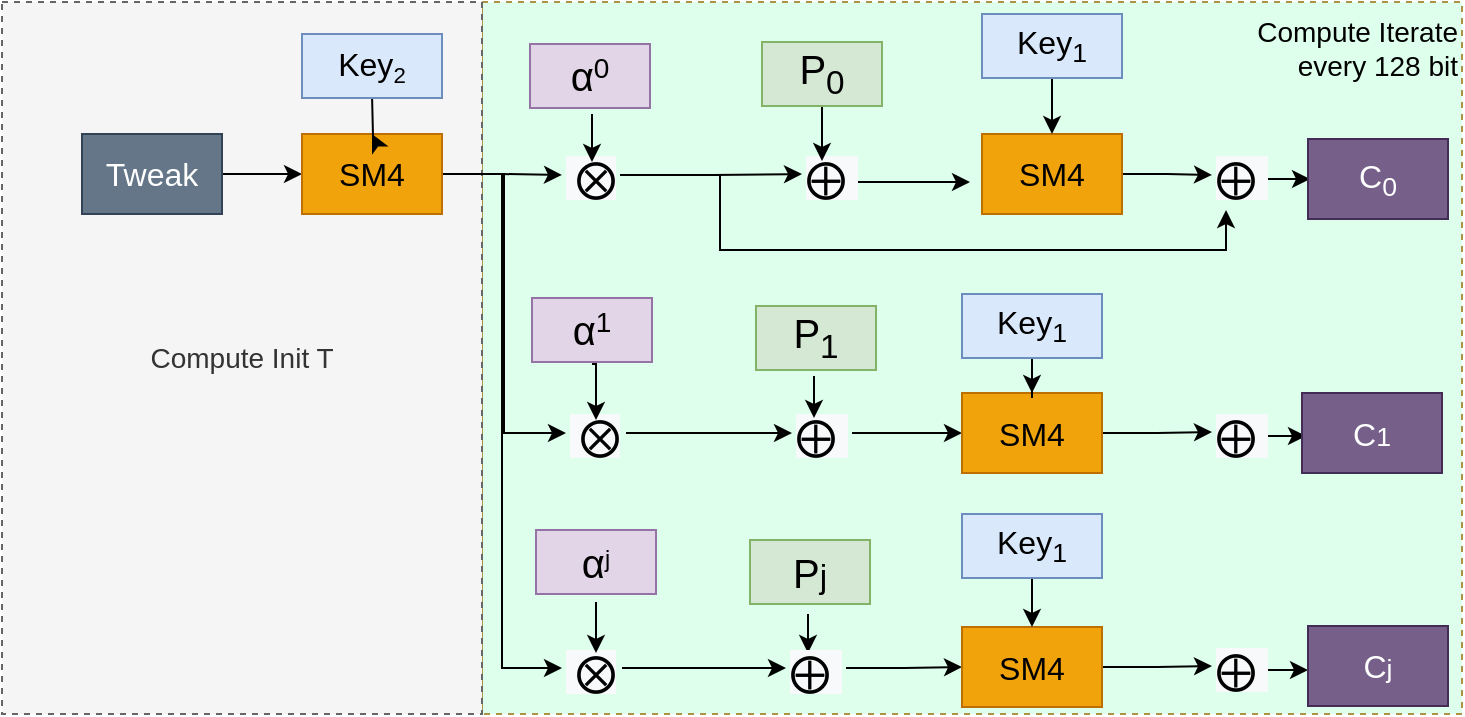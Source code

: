 <mxfile version="20.2.4" type="github">
  <diagram id="vxEQ55yAV3wUE28LkBF-" name="Page-1">
    <mxGraphModel dx="1185" dy="588" grid="1" gridSize="10" guides="1" tooltips="1" connect="1" arrows="1" fold="1" page="1" pageScale="1" pageWidth="827" pageHeight="1169" math="0" shadow="0">
      <root>
        <mxCell id="0" />
        <mxCell id="1" parent="0" />
        <mxCell id="I90uojJ2yvvB7msEJ_s_-74" value="Compute Iterate &lt;br&gt;every 128 bit" style="rounded=0;whiteSpace=wrap;html=1;dashed=1;fontSize=14;strokeColor=#AD9346;fillColor=#DEFFEB;verticalAlign=top;align=right;" vertex="1" parent="1">
          <mxGeometry x="330" y="124" width="490" height="356" as="geometry" />
        </mxCell>
        <mxCell id="I90uojJ2yvvB7msEJ_s_-72" value="Compute Init T" style="rounded=0;whiteSpace=wrap;html=1;fontSize=14;strokeColor=#666666;fillColor=#f5f5f5;dashed=1;fontColor=#333333;" vertex="1" parent="1">
          <mxGeometry x="90" y="124" width="240" height="356" as="geometry" />
        </mxCell>
        <mxCell id="I90uojJ2yvvB7msEJ_s_-4" value="" style="edgeStyle=orthogonalEdgeStyle;rounded=0;orthogonalLoop=1;jettySize=auto;html=1;fontSize=16;" edge="1" parent="1" source="I90uojJ2yvvB7msEJ_s_-1" target="I90uojJ2yvvB7msEJ_s_-2">
          <mxGeometry relative="1" as="geometry" />
        </mxCell>
        <mxCell id="I90uojJ2yvvB7msEJ_s_-1" value="Tweak" style="rounded=0;whiteSpace=wrap;html=1;fontSize=16;fillColor=#647687;fontColor=#ffffff;strokeColor=#314354;" vertex="1" parent="1">
          <mxGeometry x="130" y="190" width="70" height="40" as="geometry" />
        </mxCell>
        <mxCell id="I90uojJ2yvvB7msEJ_s_-11" value="" style="edgeStyle=orthogonalEdgeStyle;rounded=0;orthogonalLoop=1;jettySize=auto;html=1;fontSize=20;" edge="1" parent="1" source="I90uojJ2yvvB7msEJ_s_-2" target="I90uojJ2yvvB7msEJ_s_-9">
          <mxGeometry relative="1" as="geometry" />
        </mxCell>
        <mxCell id="I90uojJ2yvvB7msEJ_s_-19" style="edgeStyle=orthogonalEdgeStyle;rounded=0;orthogonalLoop=1;jettySize=auto;html=1;exitX=1;exitY=0.5;exitDx=0;exitDy=0;entryX=0;entryY=0.5;entryDx=0;entryDy=0;fontSize=14;" edge="1" parent="1" source="I90uojJ2yvvB7msEJ_s_-2" target="I90uojJ2yvvB7msEJ_s_-18">
          <mxGeometry relative="1" as="geometry" />
        </mxCell>
        <mxCell id="I90uojJ2yvvB7msEJ_s_-21" style="edgeStyle=orthogonalEdgeStyle;rounded=0;orthogonalLoop=1;jettySize=auto;html=1;exitX=1;exitY=0.5;exitDx=0;exitDy=0;entryX=0;entryY=0.5;entryDx=0;entryDy=0;fontSize=14;" edge="1" parent="1" source="I90uojJ2yvvB7msEJ_s_-2" target="I90uojJ2yvvB7msEJ_s_-20">
          <mxGeometry relative="1" as="geometry" />
        </mxCell>
        <mxCell id="I90uojJ2yvvB7msEJ_s_-2" value="SM4" style="rounded=0;whiteSpace=wrap;html=1;fontSize=16;fillColor=#f0a30a;strokeColor=#BD7000;fontColor=#000000;" vertex="1" parent="1">
          <mxGeometry x="240" y="190" width="70" height="40" as="geometry" />
        </mxCell>
        <mxCell id="I90uojJ2yvvB7msEJ_s_-5" value="" style="edgeStyle=orthogonalEdgeStyle;rounded=0;orthogonalLoop=1;jettySize=auto;html=1;fontSize=16;" edge="1" parent="1" target="I90uojJ2yvvB7msEJ_s_-2">
          <mxGeometry relative="1" as="geometry">
            <mxPoint x="275" y="170" as="sourcePoint" />
          </mxGeometry>
        </mxCell>
        <mxCell id="I90uojJ2yvvB7msEJ_s_-66" value="" style="edgeStyle=orthogonalEdgeStyle;rounded=0;orthogonalLoop=1;jettySize=auto;html=1;fontSize=14;" edge="1" parent="1">
          <mxGeometry relative="1" as="geometry">
            <mxPoint x="715" y="458" as="sourcePoint" />
            <mxPoint x="743" y="457.524" as="targetPoint" />
          </mxGeometry>
        </mxCell>
        <mxCell id="I90uojJ2yvvB7msEJ_s_-7" value="&lt;span style=&quot;color: rgb(0, 0, 0); font-family: Helvetica; font-size: 20px; font-style: normal; font-variant-ligatures: normal; font-variant-caps: normal; font-weight: 400; letter-spacing: normal; orphans: 2; text-align: left; text-indent: 0px; text-transform: none; widows: 2; word-spacing: 0px; -webkit-text-stroke-width: 0px; background-color: rgb(248, 249, 250); text-decoration-thickness: initial; text-decoration-style: initial; text-decoration-color: initial;&quot;&gt;&lt;font face=&quot;微软雅黑&quot; style=&quot;font-size: 20px;&quot;&gt;⨁&lt;/font&gt;&lt;/span&gt;&lt;span style=&quot;color: rgb(0, 0, 0); font-family: Helvetica; font-size: 20px; font-style: normal; font-variant-ligatures: normal; font-variant-caps: normal; font-weight: 400; letter-spacing: normal; orphans: 2; text-align: left; text-indent: 0px; text-transform: none; widows: 2; word-spacing: 0px; -webkit-text-stroke-width: 0px; background-color: rgb(248, 249, 250); text-decoration-thickness: initial; text-decoration-style: initial; text-decoration-color: initial;&quot;&gt;&amp;nbsp;&lt;/span&gt;" style="text;whiteSpace=wrap;html=1;fontSize=20;" vertex="1" parent="1">
          <mxGeometry x="695" y="438.5" width="30" height="35" as="geometry" />
        </mxCell>
        <mxCell id="I90uojJ2yvvB7msEJ_s_-32" value="" style="edgeStyle=orthogonalEdgeStyle;rounded=0;orthogonalLoop=1;jettySize=auto;html=1;fontSize=14;" edge="1" parent="1" source="I90uojJ2yvvB7msEJ_s_-9" target="I90uojJ2yvvB7msEJ_s_-31">
          <mxGeometry relative="1" as="geometry" />
        </mxCell>
        <mxCell id="I90uojJ2yvvB7msEJ_s_-43" style="edgeStyle=orthogonalEdgeStyle;rounded=0;orthogonalLoop=1;jettySize=auto;html=1;exitX=1;exitY=0.5;exitDx=0;exitDy=0;entryX=0.25;entryY=1;entryDx=0;entryDy=0;fontSize=14;" edge="1" parent="1">
          <mxGeometry relative="1" as="geometry">
            <mxPoint x="399" y="210.5" as="sourcePoint" />
            <mxPoint x="701.5" y="228" as="targetPoint" />
            <Array as="points">
              <mxPoint x="449" y="211" />
              <mxPoint x="449" y="248" />
              <mxPoint x="702" y="248" />
              <mxPoint x="702" y="228" />
            </Array>
          </mxGeometry>
        </mxCell>
        <mxCell id="I90uojJ2yvvB7msEJ_s_-9" value="&lt;span style=&quot;color: rgb(0, 0, 0); font-family: 微软雅黑; font-style: normal; font-variant-ligatures: normal; font-variant-caps: normal; font-weight: 400; letter-spacing: normal; orphans: 2; text-align: left; text-indent: 0px; text-transform: none; widows: 2; word-spacing: 0px; -webkit-text-stroke-width: 0px; background-color: rgb(248, 249, 250); text-decoration-thickness: initial; text-decoration-style: initial; text-decoration-color: initial; float: none; display: inline !important;&quot;&gt;&lt;font style=&quot;font-size: 20px;&quot;&gt;&amp;nbsp;⨂&lt;/font&gt;&lt;/span&gt;" style="text;whiteSpace=wrap;html=1;fontSize=20;" vertex="1" parent="1">
          <mxGeometry x="370" y="193" width="30" height="35" as="geometry" />
        </mxCell>
        <mxCell id="I90uojJ2yvvB7msEJ_s_-12" value="&lt;p class=&quot;MsoNormal&quot;&gt;&lt;br&gt;&lt;/p&gt;" style="text;whiteSpace=wrap;html=1;fontSize=20;" vertex="1" parent="1">
          <mxGeometry x="600" y="330" width="30" height="50" as="geometry" />
        </mxCell>
        <mxCell id="I90uojJ2yvvB7msEJ_s_-17" value="" style="edgeStyle=orthogonalEdgeStyle;rounded=0;orthogonalLoop=1;jettySize=auto;html=1;fontSize=14;" edge="1" parent="1">
          <mxGeometry relative="1" as="geometry">
            <mxPoint x="385.0" y="180" as="sourcePoint" />
            <mxPoint x="385.0" y="204" as="targetPoint" />
          </mxGeometry>
        </mxCell>
        <mxCell id="I90uojJ2yvvB7msEJ_s_-45" value="" style="edgeStyle=orthogonalEdgeStyle;rounded=0;orthogonalLoop=1;jettySize=auto;html=1;fontSize=14;" edge="1" parent="1" source="I90uojJ2yvvB7msEJ_s_-18" target="I90uojJ2yvvB7msEJ_s_-44">
          <mxGeometry relative="1" as="geometry" />
        </mxCell>
        <mxCell id="I90uojJ2yvvB7msEJ_s_-18" value="&lt;span style=&quot;color: rgb(0, 0, 0); font-family: 微软雅黑; font-style: normal; font-variant-ligatures: normal; font-variant-caps: normal; font-weight: 400; letter-spacing: normal; orphans: 2; text-align: left; text-indent: 0px; text-transform: none; widows: 2; word-spacing: 0px; -webkit-text-stroke-width: 0px; background-color: rgb(248, 249, 250); text-decoration-thickness: initial; text-decoration-style: initial; text-decoration-color: initial; float: none; display: inline !important;&quot;&gt;&lt;font style=&quot;font-size: 20px;&quot;&gt;&amp;nbsp;⨂&lt;/font&gt;&lt;/span&gt;" style="text;whiteSpace=wrap;html=1;fontSize=20;" vertex="1" parent="1">
          <mxGeometry x="372" y="322" width="30" height="35" as="geometry" />
        </mxCell>
        <mxCell id="I90uojJ2yvvB7msEJ_s_-59" value="" style="edgeStyle=orthogonalEdgeStyle;rounded=0;orthogonalLoop=1;jettySize=auto;html=1;fontSize=14;" edge="1" parent="1" source="I90uojJ2yvvB7msEJ_s_-20" target="I90uojJ2yvvB7msEJ_s_-58">
          <mxGeometry relative="1" as="geometry" />
        </mxCell>
        <mxCell id="I90uojJ2yvvB7msEJ_s_-20" value="&lt;span style=&quot;color: rgb(0, 0, 0); font-family: 微软雅黑; font-style: normal; font-variant-ligatures: normal; font-variant-caps: normal; font-weight: 400; letter-spacing: normal; orphans: 2; text-align: left; text-indent: 0px; text-transform: none; widows: 2; word-spacing: 0px; -webkit-text-stroke-width: 0px; background-color: rgb(248, 249, 250); text-decoration-thickness: initial; text-decoration-style: initial; text-decoration-color: initial; float: none; display: inline !important;&quot;&gt;&lt;font style=&quot;font-size: 20px;&quot;&gt;&amp;nbsp;⨂&lt;/font&gt;&lt;/span&gt;" style="text;whiteSpace=wrap;html=1;fontSize=20;" vertex="1" parent="1">
          <mxGeometry x="370" y="439.5" width="30" height="35" as="geometry" />
        </mxCell>
        <mxCell id="I90uojJ2yvvB7msEJ_s_-22" value="&lt;span style=&quot;font-family: Arial; font-size: 20px; text-align: left;&quot;&gt;α&lt;/span&gt;&lt;span style=&quot;font-family: Arial; text-align: left;&quot;&gt;&lt;sup style=&quot;&quot;&gt;&lt;font style=&quot;font-size: 14px;&quot;&gt;0&lt;/font&gt;&lt;/sup&gt;&lt;/span&gt;" style="rounded=0;whiteSpace=wrap;html=1;fontSize=16;fillColor=#e1d5e7;strokeColor=#9673a6;" vertex="1" parent="1">
          <mxGeometry x="354" y="145" width="60" height="32" as="geometry" />
        </mxCell>
        <mxCell id="I90uojJ2yvvB7msEJ_s_-27" style="edgeStyle=orthogonalEdgeStyle;rounded=0;orthogonalLoop=1;jettySize=auto;html=1;exitX=0.5;exitY=1;exitDx=0;exitDy=0;entryX=0.5;entryY=0;entryDx=0;entryDy=0;fontSize=14;" edge="1" parent="1">
          <mxGeometry relative="1" as="geometry">
            <mxPoint x="385" y="305" as="sourcePoint" />
            <mxPoint x="387" y="333" as="targetPoint" />
          </mxGeometry>
        </mxCell>
        <mxCell id="I90uojJ2yvvB7msEJ_s_-23" value="&lt;span style=&quot;font-family: Arial; font-size: 20px; text-align: left;&quot;&gt;α&lt;/span&gt;&lt;span style=&quot;font-family: Arial; text-align: left;&quot;&gt;&lt;sup style=&quot;&quot;&gt;&lt;font style=&quot;font-size: 14px;&quot;&gt;1&lt;/font&gt;&lt;/sup&gt;&lt;/span&gt;" style="rounded=0;whiteSpace=wrap;html=1;fontSize=16;fillColor=#e1d5e7;strokeColor=#9673a6;" vertex="1" parent="1">
          <mxGeometry x="355" y="272" width="60" height="32" as="geometry" />
        </mxCell>
        <mxCell id="I90uojJ2yvvB7msEJ_s_-30" value="" style="edgeStyle=orthogonalEdgeStyle;rounded=0;orthogonalLoop=1;jettySize=auto;html=1;fontSize=14;" edge="1" parent="1">
          <mxGeometry relative="1" as="geometry">
            <mxPoint x="387.0" y="424" as="sourcePoint" />
            <mxPoint x="387.0" y="449.5" as="targetPoint" />
          </mxGeometry>
        </mxCell>
        <mxCell id="I90uojJ2yvvB7msEJ_s_-28" value="&lt;span style=&quot;font-family: Arial; font-size: 20px; text-align: left;&quot;&gt;α&lt;/span&gt;&lt;span style=&quot;font-family: Arial; text-align: left; font-size: 14px;&quot;&gt;&lt;sup&gt;j&lt;/sup&gt;&lt;/span&gt;" style="rounded=0;whiteSpace=wrap;html=1;fontSize=16;fillColor=#e1d5e7;strokeColor=#9673a6;" vertex="1" parent="1">
          <mxGeometry x="357" y="388" width="60" height="32" as="geometry" />
        </mxCell>
        <mxCell id="I90uojJ2yvvB7msEJ_s_-34" value="" style="edgeStyle=orthogonalEdgeStyle;rounded=0;orthogonalLoop=1;jettySize=auto;html=1;fontSize=14;" edge="1" parent="1">
          <mxGeometry relative="1" as="geometry">
            <mxPoint x="514" y="214" as="sourcePoint" />
            <mxPoint x="574" y="214" as="targetPoint" />
          </mxGeometry>
        </mxCell>
        <mxCell id="I90uojJ2yvvB7msEJ_s_-31" value="&lt;span style=&quot;color: rgb(0, 0, 0); font-family: Helvetica; font-size: 20px; font-style: normal; font-variant-ligatures: normal; font-variant-caps: normal; font-weight: 400; letter-spacing: normal; orphans: 2; text-align: left; text-indent: 0px; text-transform: none; widows: 2; word-spacing: 0px; -webkit-text-stroke-width: 0px; background-color: rgb(248, 249, 250); text-decoration-thickness: initial; text-decoration-style: initial; text-decoration-color: initial;&quot;&gt;&lt;font face=&quot;微软雅黑&quot; style=&quot;font-size: 20px;&quot;&gt;⨁&lt;/font&gt;&lt;/span&gt;&lt;span style=&quot;color: rgb(0, 0, 0); font-family: Helvetica; font-size: 20px; font-style: normal; font-variant-ligatures: normal; font-variant-caps: normal; font-weight: 400; letter-spacing: normal; orphans: 2; text-align: left; text-indent: 0px; text-transform: none; widows: 2; word-spacing: 0px; -webkit-text-stroke-width: 0px; background-color: rgb(248, 249, 250); text-decoration-thickness: initial; text-decoration-style: initial; text-decoration-color: initial;&quot;&gt;&amp;nbsp;&lt;/span&gt;" style="text;whiteSpace=wrap;html=1;fontSize=20;" vertex="1" parent="1">
          <mxGeometry x="490" y="192.5" width="30" height="35" as="geometry" />
        </mxCell>
        <mxCell id="I90uojJ2yvvB7msEJ_s_-36" value="" style="edgeStyle=orthogonalEdgeStyle;rounded=0;orthogonalLoop=1;jettySize=auto;html=1;fontSize=14;" edge="1" parent="1" source="I90uojJ2yvvB7msEJ_s_-33" target="I90uojJ2yvvB7msEJ_s_-35">
          <mxGeometry relative="1" as="geometry" />
        </mxCell>
        <mxCell id="I90uojJ2yvvB7msEJ_s_-33" value="SM4" style="rounded=0;whiteSpace=wrap;html=1;fontSize=16;fillColor=#f0a30a;strokeColor=#BD7000;fontColor=#000000;" vertex="1" parent="1">
          <mxGeometry x="580" y="190" width="70" height="40" as="geometry" />
        </mxCell>
        <mxCell id="I90uojJ2yvvB7msEJ_s_-38" value="" style="edgeStyle=orthogonalEdgeStyle;rounded=0;orthogonalLoop=1;jettySize=auto;html=1;fontSize=14;" edge="1" parent="1">
          <mxGeometry relative="1" as="geometry">
            <mxPoint x="715" y="212.524" as="sourcePoint" />
            <mxPoint x="744" y="212.0" as="targetPoint" />
          </mxGeometry>
        </mxCell>
        <mxCell id="I90uojJ2yvvB7msEJ_s_-35" value="&lt;span style=&quot;color: rgb(0, 0, 0); font-family: Helvetica; font-size: 20px; font-style: normal; font-variant-ligatures: normal; font-variant-caps: normal; font-weight: 400; letter-spacing: normal; orphans: 2; text-align: left; text-indent: 0px; text-transform: none; widows: 2; word-spacing: 0px; -webkit-text-stroke-width: 0px; background-color: rgb(248, 249, 250); text-decoration-thickness: initial; text-decoration-style: initial; text-decoration-color: initial;&quot;&gt;&lt;font face=&quot;微软雅黑&quot; style=&quot;font-size: 20px;&quot;&gt;⨁&lt;/font&gt;&lt;/span&gt;&lt;span style=&quot;color: rgb(0, 0, 0); font-family: Helvetica; font-size: 20px; font-style: normal; font-variant-ligatures: normal; font-variant-caps: normal; font-weight: 400; letter-spacing: normal; orphans: 2; text-align: left; text-indent: 0px; text-transform: none; widows: 2; word-spacing: 0px; -webkit-text-stroke-width: 0px; background-color: rgb(248, 249, 250); text-decoration-thickness: initial; text-decoration-style: initial; text-decoration-color: initial;&quot;&gt;&amp;nbsp;&lt;/span&gt;" style="text;whiteSpace=wrap;html=1;fontSize=20;" vertex="1" parent="1">
          <mxGeometry x="695" y="193" width="30" height="35" as="geometry" />
        </mxCell>
        <mxCell id="I90uojJ2yvvB7msEJ_s_-37" value="C&lt;sub&gt;0&lt;/sub&gt;" style="rounded=0;whiteSpace=wrap;html=1;fontSize=16;fillColor=#76608a;fontColor=#ffffff;strokeColor=#432D57;" vertex="1" parent="1">
          <mxGeometry x="743" y="192.5" width="70" height="40" as="geometry" />
        </mxCell>
        <mxCell id="I90uojJ2yvvB7msEJ_s_-40" value="" style="edgeStyle=orthogonalEdgeStyle;rounded=0;orthogonalLoop=1;jettySize=auto;html=1;fontSize=14;" edge="1" parent="1">
          <mxGeometry relative="1" as="geometry">
            <mxPoint x="500.0" y="173.0" as="sourcePoint" />
            <mxPoint x="500.0" y="203.5" as="targetPoint" />
          </mxGeometry>
        </mxCell>
        <mxCell id="I90uojJ2yvvB7msEJ_s_-39" value="&lt;div style=&quot;text-align: left;&quot;&gt;&lt;span style=&quot;background-color: initial; font-size: 20px;&quot;&gt;&lt;font face=&quot;Arial&quot;&gt;P&lt;sub&gt;0&lt;/sub&gt;&lt;/font&gt;&lt;/span&gt;&lt;/div&gt;" style="rounded=0;whiteSpace=wrap;html=1;fontSize=16;fillColor=#d5e8d4;strokeColor=#82b366;" vertex="1" parent="1">
          <mxGeometry x="470" y="144" width="60" height="32" as="geometry" />
        </mxCell>
        <mxCell id="I90uojJ2yvvB7msEJ_s_-42" value="" style="edgeStyle=orthogonalEdgeStyle;rounded=0;orthogonalLoop=1;jettySize=auto;html=1;fontSize=14;" edge="1" parent="1" source="I90uojJ2yvvB7msEJ_s_-41" target="I90uojJ2yvvB7msEJ_s_-33">
          <mxGeometry relative="1" as="geometry" />
        </mxCell>
        <mxCell id="I90uojJ2yvvB7msEJ_s_-41" value="Key&lt;sub&gt;1&lt;/sub&gt;" style="rounded=0;whiteSpace=wrap;html=1;fontSize=16;fillColor=#dae8fc;strokeColor=#6c8ebf;" vertex="1" parent="1">
          <mxGeometry x="580" y="130" width="70" height="32" as="geometry" />
        </mxCell>
        <mxCell id="I90uojJ2yvvB7msEJ_s_-49" value="" style="edgeStyle=orthogonalEdgeStyle;rounded=0;orthogonalLoop=1;jettySize=auto;html=1;fontSize=14;" edge="1" parent="1" source="I90uojJ2yvvB7msEJ_s_-44" target="I90uojJ2yvvB7msEJ_s_-48">
          <mxGeometry relative="1" as="geometry" />
        </mxCell>
        <mxCell id="I90uojJ2yvvB7msEJ_s_-44" value="&lt;span style=&quot;color: rgb(0, 0, 0); font-family: Helvetica; font-size: 20px; font-style: normal; font-variant-ligatures: normal; font-variant-caps: normal; font-weight: 400; letter-spacing: normal; orphans: 2; text-align: left; text-indent: 0px; text-transform: none; widows: 2; word-spacing: 0px; -webkit-text-stroke-width: 0px; background-color: rgb(248, 249, 250); text-decoration-thickness: initial; text-decoration-style: initial; text-decoration-color: initial;&quot;&gt;&lt;font face=&quot;微软雅黑&quot; style=&quot;font-size: 20px;&quot;&gt;⨁&lt;/font&gt;&lt;/span&gt;&lt;span style=&quot;color: rgb(0, 0, 0); font-family: Helvetica; font-size: 20px; font-style: normal; font-variant-ligatures: normal; font-variant-caps: normal; font-weight: 400; letter-spacing: normal; orphans: 2; text-align: left; text-indent: 0px; text-transform: none; widows: 2; word-spacing: 0px; -webkit-text-stroke-width: 0px; background-color: rgb(248, 249, 250); text-decoration-thickness: initial; text-decoration-style: initial; text-decoration-color: initial;&quot;&gt;&amp;nbsp;&lt;/span&gt;" style="text;whiteSpace=wrap;html=1;fontSize=20;" vertex="1" parent="1">
          <mxGeometry x="485" y="322" width="30" height="35" as="geometry" />
        </mxCell>
        <mxCell id="I90uojJ2yvvB7msEJ_s_-47" value="" style="edgeStyle=orthogonalEdgeStyle;rounded=0;orthogonalLoop=1;jettySize=auto;html=1;fontSize=14;" edge="1" parent="1">
          <mxGeometry relative="1" as="geometry">
            <mxPoint x="496.0" y="311" as="sourcePoint" />
            <mxPoint x="496.0" y="332" as="targetPoint" />
          </mxGeometry>
        </mxCell>
        <mxCell id="I90uojJ2yvvB7msEJ_s_-46" value="&lt;div style=&quot;text-align: left;&quot;&gt;&lt;span style=&quot;background-color: initial; font-size: 20px;&quot;&gt;&lt;font face=&quot;Arial&quot;&gt;P&lt;sub&gt;1&lt;/sub&gt;&lt;/font&gt;&lt;/span&gt;&lt;/div&gt;" style="rounded=0;whiteSpace=wrap;html=1;fontSize=16;fillColor=#d5e8d4;strokeColor=#82b366;" vertex="1" parent="1">
          <mxGeometry x="467" y="276" width="60" height="32" as="geometry" />
        </mxCell>
        <mxCell id="I90uojJ2yvvB7msEJ_s_-53" value="" style="edgeStyle=orthogonalEdgeStyle;rounded=0;orthogonalLoop=1;jettySize=auto;html=1;fontSize=14;" edge="1" parent="1" source="I90uojJ2yvvB7msEJ_s_-48" target="I90uojJ2yvvB7msEJ_s_-52">
          <mxGeometry relative="1" as="geometry" />
        </mxCell>
        <mxCell id="I90uojJ2yvvB7msEJ_s_-48" value="SM4" style="rounded=0;whiteSpace=wrap;html=1;fontSize=16;fillColor=#f0a30a;strokeColor=#BD7000;fontColor=#000000;" vertex="1" parent="1">
          <mxGeometry x="570" y="319.5" width="70" height="40" as="geometry" />
        </mxCell>
        <mxCell id="I90uojJ2yvvB7msEJ_s_-51" value="" style="edgeStyle=orthogonalEdgeStyle;rounded=0;orthogonalLoop=1;jettySize=auto;html=1;fontSize=14;" edge="1" parent="1" source="I90uojJ2yvvB7msEJ_s_-50" target="I90uojJ2yvvB7msEJ_s_-48">
          <mxGeometry relative="1" as="geometry" />
        </mxCell>
        <mxCell id="I90uojJ2yvvB7msEJ_s_-50" value="Key&lt;sub&gt;1&lt;/sub&gt;" style="rounded=0;whiteSpace=wrap;html=1;fontSize=16;fillColor=#dae8fc;strokeColor=#6c8ebf;" vertex="1" parent="1">
          <mxGeometry x="570" y="270" width="70" height="32" as="geometry" />
        </mxCell>
        <mxCell id="I90uojJ2yvvB7msEJ_s_-55" value="" style="edgeStyle=orthogonalEdgeStyle;rounded=0;orthogonalLoop=1;jettySize=auto;html=1;fontSize=14;" edge="1" parent="1">
          <mxGeometry relative="1" as="geometry">
            <mxPoint x="717" y="341" as="sourcePoint" />
            <mxPoint x="742" y="341" as="targetPoint" />
          </mxGeometry>
        </mxCell>
        <mxCell id="I90uojJ2yvvB7msEJ_s_-52" value="&lt;span style=&quot;color: rgb(0, 0, 0); font-family: Helvetica; font-size: 20px; font-style: normal; font-variant-ligatures: normal; font-variant-caps: normal; font-weight: 400; letter-spacing: normal; orphans: 2; text-align: left; text-indent: 0px; text-transform: none; widows: 2; word-spacing: 0px; -webkit-text-stroke-width: 0px; background-color: rgb(248, 249, 250); text-decoration-thickness: initial; text-decoration-style: initial; text-decoration-color: initial;&quot;&gt;&lt;font face=&quot;微软雅黑&quot; style=&quot;font-size: 20px;&quot;&gt;⨁&lt;/font&gt;&lt;/span&gt;&lt;span style=&quot;color: rgb(0, 0, 0); font-family: Helvetica; font-size: 20px; font-style: normal; font-variant-ligatures: normal; font-variant-caps: normal; font-weight: 400; letter-spacing: normal; orphans: 2; text-align: left; text-indent: 0px; text-transform: none; widows: 2; word-spacing: 0px; -webkit-text-stroke-width: 0px; background-color: rgb(248, 249, 250); text-decoration-thickness: initial; text-decoration-style: initial; text-decoration-color: initial;&quot;&gt;&amp;nbsp;&lt;/span&gt;" style="text;whiteSpace=wrap;html=1;fontSize=20;" vertex="1" parent="1">
          <mxGeometry x="695" y="321.5" width="30" height="35" as="geometry" />
        </mxCell>
        <mxCell id="I90uojJ2yvvB7msEJ_s_-54" value="C&lt;span style=&quot;font-size: 13.333px;&quot;&gt;1&lt;/span&gt;" style="rounded=0;whiteSpace=wrap;html=1;fontSize=16;fillColor=#76608a;fontColor=#ffffff;strokeColor=#432D57;" vertex="1" parent="1">
          <mxGeometry x="740" y="319.5" width="70" height="40" as="geometry" />
        </mxCell>
        <mxCell id="I90uojJ2yvvB7msEJ_s_-61" value="" style="edgeStyle=orthogonalEdgeStyle;rounded=0;orthogonalLoop=1;jettySize=auto;html=1;fontSize=14;" edge="1" parent="1">
          <mxGeometry relative="1" as="geometry">
            <mxPoint x="493" y="430" as="sourcePoint" />
            <mxPoint x="493" y="449.5" as="targetPoint" />
          </mxGeometry>
        </mxCell>
        <mxCell id="I90uojJ2yvvB7msEJ_s_-57" value="&lt;div style=&quot;text-align: left;&quot;&gt;&lt;span style=&quot;background-color: initial;&quot;&gt;&lt;font style=&quot;&quot; face=&quot;Arial&quot;&gt;&lt;span style=&quot;font-size: 20px;&quot;&gt;P&lt;/span&gt;&lt;span style=&quot;font-size: 16.667px;&quot;&gt;j&lt;/span&gt;&lt;/font&gt;&lt;/span&gt;&lt;/div&gt;" style="rounded=0;whiteSpace=wrap;html=1;fontSize=16;fillColor=#d5e8d4;strokeColor=#82b366;" vertex="1" parent="1">
          <mxGeometry x="464" y="393" width="60" height="32" as="geometry" />
        </mxCell>
        <mxCell id="I90uojJ2yvvB7msEJ_s_-64" value="" style="edgeStyle=orthogonalEdgeStyle;rounded=0;orthogonalLoop=1;jettySize=auto;html=1;fontSize=14;" edge="1" parent="1" source="I90uojJ2yvvB7msEJ_s_-58" target="I90uojJ2yvvB7msEJ_s_-62">
          <mxGeometry relative="1" as="geometry" />
        </mxCell>
        <mxCell id="I90uojJ2yvvB7msEJ_s_-58" value="&lt;span style=&quot;color: rgb(0, 0, 0); font-family: Helvetica; font-size: 20px; font-style: normal; font-variant-ligatures: normal; font-variant-caps: normal; font-weight: 400; letter-spacing: normal; orphans: 2; text-align: left; text-indent: 0px; text-transform: none; widows: 2; word-spacing: 0px; -webkit-text-stroke-width: 0px; background-color: rgb(248, 249, 250); text-decoration-thickness: initial; text-decoration-style: initial; text-decoration-color: initial;&quot;&gt;&lt;font face=&quot;微软雅黑&quot; style=&quot;font-size: 20px;&quot;&gt;⨁&lt;/font&gt;&lt;/span&gt;&lt;span style=&quot;color: rgb(0, 0, 0); font-family: Helvetica; font-size: 20px; font-style: normal; font-variant-ligatures: normal; font-variant-caps: normal; font-weight: 400; letter-spacing: normal; orphans: 2; text-align: left; text-indent: 0px; text-transform: none; widows: 2; word-spacing: 0px; -webkit-text-stroke-width: 0px; background-color: rgb(248, 249, 250); text-decoration-thickness: initial; text-decoration-style: initial; text-decoration-color: initial;&quot;&gt;&amp;nbsp;&lt;/span&gt;" style="text;whiteSpace=wrap;html=1;fontSize=20;" vertex="1" parent="1">
          <mxGeometry x="482" y="439.5" width="30" height="35" as="geometry" />
        </mxCell>
        <mxCell id="I90uojJ2yvvB7msEJ_s_-63" value="" style="edgeStyle=orthogonalEdgeStyle;rounded=0;orthogonalLoop=1;jettySize=auto;html=1;fontSize=14;" edge="1" parent="1" source="I90uojJ2yvvB7msEJ_s_-62" target="I90uojJ2yvvB7msEJ_s_-7">
          <mxGeometry relative="1" as="geometry" />
        </mxCell>
        <mxCell id="I90uojJ2yvvB7msEJ_s_-62" value="SM4" style="rounded=0;whiteSpace=wrap;html=1;fontSize=16;fillColor=#f0a30a;strokeColor=#BD7000;fontColor=#000000;" vertex="1" parent="1">
          <mxGeometry x="570" y="436.5" width="70" height="40" as="geometry" />
        </mxCell>
        <mxCell id="I90uojJ2yvvB7msEJ_s_-65" value="C&lt;span style=&quot;font-size: 13.333px;&quot;&gt;j&lt;/span&gt;" style="rounded=0;whiteSpace=wrap;html=1;fontSize=16;fillColor=#76608a;fontColor=#ffffff;strokeColor=#432D57;" vertex="1" parent="1">
          <mxGeometry x="743" y="436" width="70" height="40" as="geometry" />
        </mxCell>
        <mxCell id="I90uojJ2yvvB7msEJ_s_-68" value="" style="edgeStyle=orthogonalEdgeStyle;rounded=0;orthogonalLoop=1;jettySize=auto;html=1;fontSize=14;" edge="1" parent="1" source="I90uojJ2yvvB7msEJ_s_-67" target="I90uojJ2yvvB7msEJ_s_-62">
          <mxGeometry relative="1" as="geometry" />
        </mxCell>
        <mxCell id="I90uojJ2yvvB7msEJ_s_-67" value="Key&lt;sub&gt;1&lt;/sub&gt;" style="rounded=0;whiteSpace=wrap;html=1;fontSize=16;fillColor=#dae8fc;strokeColor=#6c8ebf;" vertex="1" parent="1">
          <mxGeometry x="570" y="380" width="70" height="32" as="geometry" />
        </mxCell>
        <mxCell id="I90uojJ2yvvB7msEJ_s_-69" value="Key&lt;span style=&quot;font-size: 13.333px;&quot;&gt;&lt;sub&gt;2&lt;/sub&gt;&lt;/span&gt;" style="rounded=0;whiteSpace=wrap;html=1;fontSize=16;fillColor=#dae8fc;strokeColor=#6c8ebf;" vertex="1" parent="1">
          <mxGeometry x="240" y="140" width="70" height="32" as="geometry" />
        </mxCell>
      </root>
    </mxGraphModel>
  </diagram>
</mxfile>
